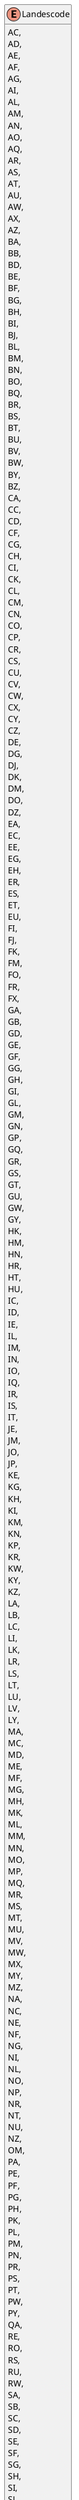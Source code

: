 @startuml
enum Landescode {
    AC,
    AD,
    AE,
    AF,
    AG,
    AI,
    AL,
    AM,
    AN,
    AO,
    AQ,
    AR,
    AS,
    AT,
    AU,
    AW,
    AX,
    AZ,
    BA,
    BB,
    BD,
    BE,
    BF,
    BG,
    BH,
    BI,
    BJ,
    BL,
    BM,
    BN,
    BO,
    BQ,
    BR,
    BS,
    BT,
    BU,
    BV,
    BW,
    BY,
    BZ,
    CA,
    CC,
    CD,
    CF,
    CG,
    CH,
    CI,
    CK,
    CL,
    CM,
    CN,
    CO,
    CP,
    CR,
    CS,
    CU,
    CV,
    CW,
    CX,
    CY,
    CZ,
    DE,
    DG,
    DJ,
    DK,
    DM,
    DO,
    DZ,
    EA,
    EC,
    EE,
    EG,
    EH,
    ER,
    ES,
    ET,
    EU,
    FI,
    FJ,
    FK,
    FM,
    FO,
    FR,
    FX,
    GA,
    GB,
    GD,
    GE,
    GF,
    GG,
    GH,
    GI,
    GL,
    GM,
    GN,
    GP,
    GQ,
    GR,
    GS,
    GT,
    GU,
    GW,
    GY,
    HK,
    HM,
    HN,
    HR,
    HT,
    HU,
    IC,
    ID,
    IE,
    IL,
    IM,
    IN,
    IO,
    IQ,
    IR,
    IS,
    IT,
    JE,
    JM,
    JO,
    JP,
    KE,
    KG,
    KH,
    KI,
    KM,
    KN,
    KP,
    KR,
    KW,
    KY,
    KZ,
    LA,
    LB,
    LC,
    LI,
    LK,
    LR,
    LS,
    LT,
    LU,
    LV,
    LY,
    MA,
    MC,
    MD,
    ME,
    MF,
    MG,
    MH,
    MK,
    ML,
    MM,
    MN,
    MO,
    MP,
    MQ,
    MR,
    MS,
    MT,
    MU,
    MV,
    MW,
    MX,
    MY,
    MZ,
    NA,
    NC,
    NE,
    NF,
    NG,
    NI,
    NL,
    NO,
    NP,
    NR,
    NT,
    NU,
    NZ,
    OM,
    PA,
    PE,
    PF,
    PG,
    PH,
    PK,
    PL,
    PM,
    PN,
    PR,
    PS,
    PT,
    PW,
    PY,
    QA,
    RE,
    RO,
    RS,
    RU,
    RW,
    SA,
    SB,
    SC,
    SD,
    SE,
    SF,
    SG,
    SH,
    SI,
    SJ,
    SK,
    SL,
    SM,
    SN,
    SO,
    SR,
    SS,
    ST,
    SU,
    SV,
    SX,
    SY,
    SZ,
    TA,
    TC,
    TD,
    TF,
    TG,
    TJ,
    TK,
    TL,
    TM,
    TN,
    TO,
    TP,
    TR,
    TT,
    TV,
    TW,
    TZ,
    UA,
    UG,
    UK,
    UM,
    US,
    UY,
    UZ,
    VA,
    VC,
    VE,
    VG,
    VI,
    VN,
    VU,
    WF,
    WS,
    XK,
    YE,
    YT,
    YU,
    ZA,
    ZM,
    ZR,
    ZW,
}
@enduml
